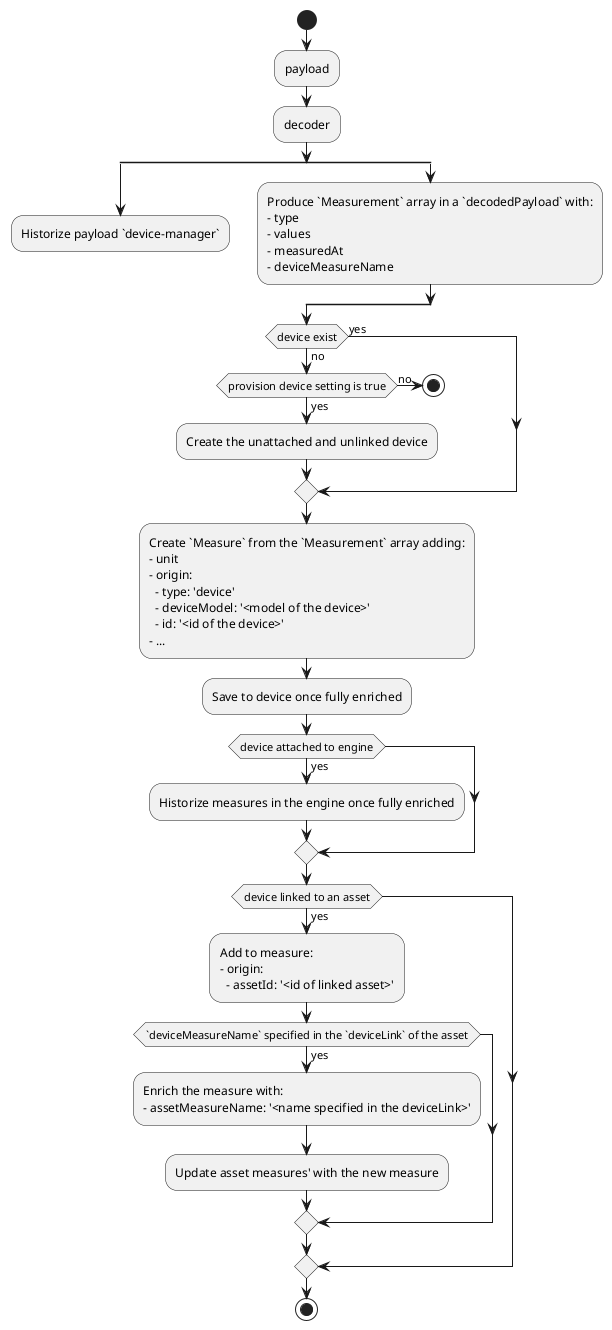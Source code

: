 @startuml
start
:payload;
:decoder;
split
  :Historize payload `device-manager`;
  detach
split again
  :Produce `Measurement` array in a `decodedPayload` with:
  - type
  - values
  - measuredAt
  - deviceMeasureName;
end split

if (device exist) then (yes)
else (no)
    if (provision device setting is true) then (yes)
        :Create the unattached and unlinked device;
    else (no)
        stop
    endif
endif

:Create `Measure` from the `Measurement` array adding:
- unit
- origin:
  - type: 'device'
  - deviceModel: '<model of the device>'
  - id: '<id of the device>'
- ...;

:Save to device once fully enriched;

if (device attached to engine) then (yes)
    :Historize measures in the engine once fully enriched;
endif

if (device linked to an asset) then (yes)
  :Add to measure:
  - origin:
    - assetId: '<id of linked asset>';

    if (`deviceMeasureName` specified in the `deviceLink` of the asset) then (yes)
        :Enrich the measure with:
        - assetMeasureName: '<name specified in the deviceLink>';
        :Update asset measures' with the new measure;
    endif
endif
stop
@enduml
